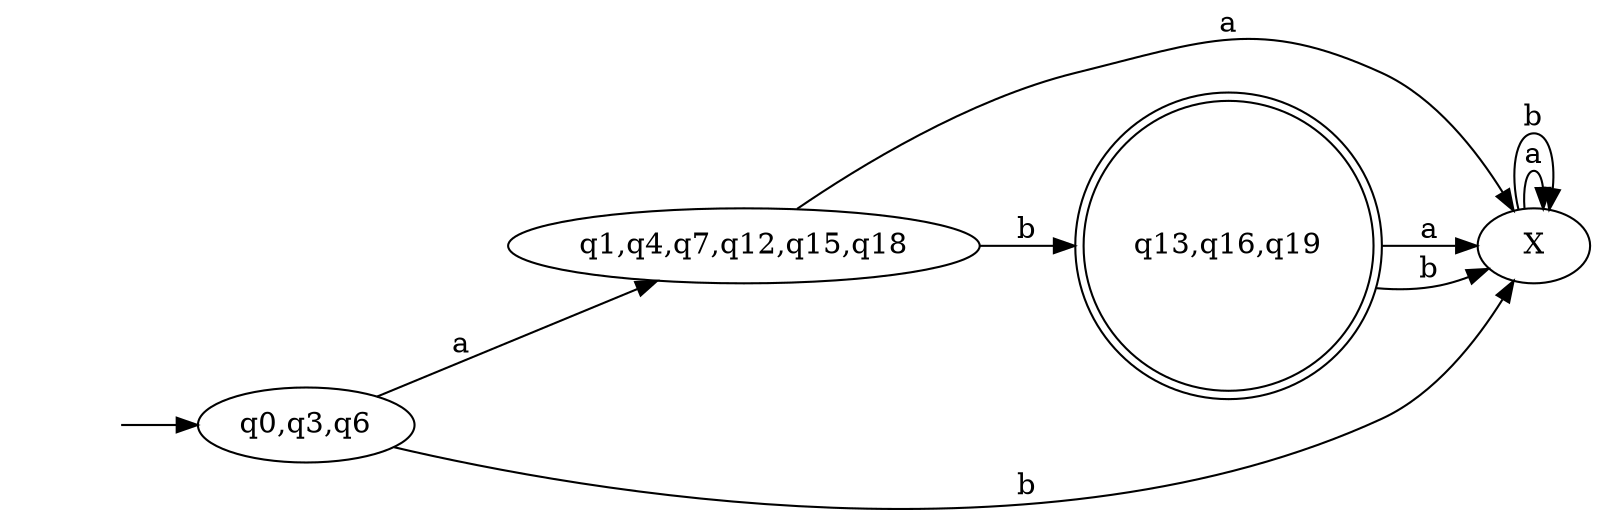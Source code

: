 digraph g{
	rankdir=LR
	-1[style="invis"];
	-1->"q0,q3,q6";
	"q0,q3,q6"->"q1,q4,q7,q12,q15,q18"[label="a"];
	"q0,q3,q6"->"X"[label="b"];
	"q1,q4,q7,q12,q15,q18"->"X"[label="a"];
	"q1,q4,q7,q12,q15,q18"->"q13,q16,q19"[label="b"];
	"q13,q16,q19"[shape="doublecircle"];
	"q13,q16,q19"->"X"[label="a"];
	"q13,q16,q19"->"X"[label="b"];
	"X"->"X"[label="a"];
	"X"->"X"[label="b"];
}
